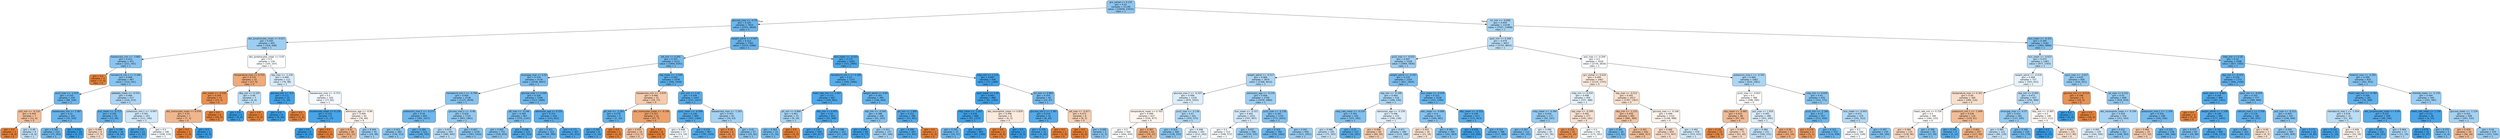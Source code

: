 digraph Tree {
node [shape=box, style="filled, rounded", color="black", fontname="helvetica"] ;
edge [fontname="helvetica"] ;
0 [label="gcs_verbal <= 0.155\ngini = 0.42\nsamples = 21148\nvalue = [10058, 23432]\nclass = 1", fillcolor="#8ec7f0"] ;
1 [label="glucose_max <= -0.79\ngini = 0.325\nsamples = 7910\nvalue = [2551, 9934]\nclass = 1", fillcolor="#6cb6ec"] ;
0 -> 1 [labeldistance=2.5, labelangle=45, headlabel="True"] ;
2 [label="abs_lymphocytes_mean <= 0.021\ngini = 0.445\nsamples = 605\nvalue = [326, 648]\nclass = 1", fillcolor="#9dcef2"] ;
1 -> 2 ;
3 [label="baseexcess_min <= -3.882\ngini = 0.412\nsamples = 471\nvalue = [221, 541]\nclass = 1", fillcolor="#8ac5f0"] ;
2 -> 3 ;
4 [label="gini = 0.0\nsamples = 4\nvalue = [7, 0]\nclass = 0", fillcolor="#e58139"] ;
3 -> 4 ;
5 [label="hematocrit_min.1 <= 0.368\ngini = 0.406\nsamples = 467\nvalue = [214, 541]\nclass = 1", fillcolor="#87c4ef"] ;
3 -> 5 ;
6 [label="pco2_max <= -1.419\ngini = 0.335\nsamples = 250\nvalue = [88, 326]\nclass = 1", fillcolor="#6eb7ec"] ;
5 -> 6 ;
7 [label="po2_min <= -0.116\ngini = 0.444\nsamples = 7\nvalue = [12, 6]\nclass = 0", fillcolor="#f2c09c"] ;
6 -> 7 ;
8 [label="gini = 0.0\nsamples = 3\nvalue = [8, 0]\nclass = 0", fillcolor="#e58139"] ;
7 -> 8 ;
9 [label="gini = 0.48\nsamples = 4\nvalue = [4, 6]\nclass = 1", fillcolor="#bddef6"] ;
7 -> 9 ;
10 [label="baseexcess_min <= 1.087\ngini = 0.31\nsamples = 243\nvalue = [76, 320]\nclass = 1", fillcolor="#68b4eb"] ;
6 -> 10 ;
11 [label="gini = 0.345\nsamples = 214\nvalue = [75, 263]\nclass = 1", fillcolor="#71b9ec"] ;
10 -> 11 ;
12 [label="gini = 0.034\nsamples = 29\nvalue = [1, 57]\nclass = 1", fillcolor="#3c9fe5"] ;
10 -> 12 ;
13 [label="platelets_mean <= -0.541\ngini = 0.466\nsamples = 217\nvalue = [126, 215]\nclass = 1", fillcolor="#add6f4"] ;
5 -> 13 ;
14 [label="bun_mean <= -0.713\ngini = 0.293\nsamples = 54\nvalue = [15, 69]\nclass = 1", fillcolor="#64b2eb"] ;
13 -> 14 ;
15 [label="gini = 0.486\nsamples = 8\nvalue = [7, 5]\nclass = 0", fillcolor="#f8dbc6"] ;
14 -> 15 ;
16 [label="gini = 0.198\nsamples = 46\nvalue = [8, 64]\nclass = 1", fillcolor="#52a9e8"] ;
14 -> 16 ;
17 [label="potassium_min.1 <= -0.997\ngini = 0.491\nsamples = 163\nvalue = [111, 146]\nclass = 1", fillcolor="#d0e8f9"] ;
13 -> 17 ;
18 [label="gini = 0.157\nsamples = 23\nvalue = [3, 32]\nclass = 1", fillcolor="#4ca6e7"] ;
17 -> 18 ;
19 [label="gini = 0.5\nsamples = 140\nvalue = [108, 114]\nclass = 1", fillcolor="#f5fafe"] ;
17 -> 19 ;
20 [label="abs_lymphocytes_mean <= 0.05\ngini = 0.5\nsamples = 134\nvalue = [105, 107]\nclass = 1", fillcolor="#fbfdff"] ;
2 -> 20 ;
21 [label="temperature_max <= 0.753\ngini = 0.375\nsamples = 22\nvalue = [27, 9]\nclass = 0", fillcolor="#eeab7b"] ;
20 -> 21 ;
22 [label="wbc_mean <= -0.556\ngini = 0.204\nsamples = 15\nvalue = [23, 3]\nclass = 0", fillcolor="#e89153"] ;
21 -> 22 ;
23 [label="abs_monocytes_mean <= 0.076\ngini = 0.42\nsamples = 7\nvalue = [7, 3]\nclass = 0", fillcolor="#f0b78e"] ;
22 -> 23 ;
24 [label="gini = 0.0\nsamples = 5\nvalue = [7, 0]\nclass = 0", fillcolor="#e58139"] ;
23 -> 24 ;
25 [label="gini = 0.0\nsamples = 2\nvalue = [0, 3]\nclass = 1", fillcolor="#399de5"] ;
23 -> 25 ;
26 [label="gini = 0.0\nsamples = 8\nvalue = [16, 0]\nclass = 0", fillcolor="#e58139"] ;
22 -> 26 ;
27 [label="dbp_min <= 0.329\ngini = 0.48\nsamples = 7\nvalue = [4, 6]\nclass = 1", fillcolor="#bddef6"] ;
21 -> 27 ;
28 [label="gini = 0.0\nsamples = 5\nvalue = [0, 6]\nclass = 1", fillcolor="#399de5"] ;
27 -> 28 ;
29 [label="gini = 0.0\nsamples = 2\nvalue = [4, 0]\nclass = 0", fillcolor="#e58139"] ;
27 -> 29 ;
30 [label="sbp_max <= -1.236\ngini = 0.494\nsamples = 112\nvalue = [78, 98]\nclass = 1", fillcolor="#d7ebfa"] ;
20 -> 30 ;
31 [label="glucose_min <= -0.2\ngini = 0.111\nsamples = 10\nvalue = [1, 16]\nclass = 1", fillcolor="#45a3e7"] ;
30 -> 31 ;
32 [label="gini = 0.0\nsamples = 9\nvalue = [0, 16]\nclass = 1", fillcolor="#399de5"] ;
31 -> 32 ;
33 [label="gini = 0.0\nsamples = 1\nvalue = [1, 0]\nclass = 0", fillcolor="#e58139"] ;
31 -> 33 ;
34 [label="baseexcess_max <= -0.753\ngini = 0.5\nsamples = 102\nvalue = [77, 82]\nclass = 1", fillcolor="#f3f9fd"] ;
30 -> 34 ;
35 [label="bicarbonate_mean <= 0.126\ngini = 0.133\nsamples = 9\nvalue = [1, 13]\nclass = 1", fillcolor="#48a5e7"] ;
34 -> 35 ;
36 [label="gini = 0.0\nsamples = 8\nvalue = [0, 13]\nclass = 1", fillcolor="#399de5"] ;
35 -> 36 ;
37 [label="gini = 0.0\nsamples = 1\nvalue = [1, 0]\nclass = 0", fillcolor="#e58139"] ;
35 -> 37 ;
38 [label="admission_age <= -0.96\ngini = 0.499\nsamples = 93\nvalue = [76, 69]\nclass = 0", fillcolor="#fdf3ed"] ;
34 -> 38 ;
39 [label="gini = 0.41\nsamples = 48\nvalue = [52, 21]\nclass = 0", fillcolor="#f0b489"] ;
38 -> 39 ;
40 [label="gini = 0.444\nsamples = 45\nvalue = [24, 48]\nclass = 1", fillcolor="#9ccef2"] ;
38 -> 40 ;
41 [label="weight_admit <= 0.447\ngini = 0.312\nsamples = 7305\nvalue = [2225, 9286]\nclass = 1", fillcolor="#68b4eb"] ;
1 -> 41 ;
42 [label="ptt_min <= 0.245\ngini = 0.357\nsamples = 5212\nvalue = [1904, 6291]\nclass = 1", fillcolor="#75bbed"] ;
41 -> 42 ;
43 [label="aniongap_max <= 0.02\ngini = 0.378\nsamples = 4134\nvalue = [1638, 4847]\nclass = 1", fillcolor="#7cbeee"] ;
42 -> 43 ;
44 [label="hematocrit_min.1 <= -0.799\ngini = 0.404\nsamples = 2538\nvalue = [1125, 2878]\nclass = 1", fillcolor="#86c3ef"] ;
43 -> 44 ;
45 [label="potassium_max.1 <= -0.273\ngini = 0.34\nsamples = 803\nvalue = [282, 1017]\nclass = 1", fillcolor="#70b8ec"] ;
44 -> 45 ;
46 [label="gini = 0.423\nsamples = 282\nvalue = [136, 312]\nclass = 1", fillcolor="#8fc8f0"] ;
45 -> 46 ;
47 [label="gini = 0.284\nsamples = 521\nvalue = [146, 705]\nclass = 1", fillcolor="#62b1ea"] ;
45 -> 47 ;
48 [label="glucose_max.2 <= -0.46\ngini = 0.429\nsamples = 1735\nvalue = [843, 1861]\nclass = 1", fillcolor="#93c9f1"] ;
44 -> 48 ;
49 [label="gini = 0.474\nsamples = 505\nvalue = [280, 445]\nclass = 1", fillcolor="#b6dbf5"] ;
48 -> 49 ;
50 [label="gini = 0.407\nsamples = 1230\nvalue = [563, 1416]\nclass = 1", fillcolor="#88c4ef"] ;
48 -> 50 ;
51 [label="glucose_max <= 0.264\ngini = 0.328\nsamples = 1596\nvalue = [513, 1969]\nclass = 1", fillcolor="#6db7ec"] ;
43 -> 51 ;
52 [label="ptt_max <= -0.246\ngini = 0.369\nsamples = 967\nvalue = [370, 1147]\nclass = 1", fillcolor="#79bded"] ;
51 -> 52 ;
53 [label="gini = 0.405\nsamples = 752\nvalue = [328, 833]\nclass = 1", fillcolor="#87c4ef"] ;
52 -> 53 ;
54 [label="gini = 0.208\nsamples = 215\nvalue = [42, 314]\nclass = 1", fillcolor="#53aae8"] ;
52 -> 54 ;
55 [label="admission_age <= 0.255\ngini = 0.252\nsamples = 629\nvalue = [143, 822]\nclass = 1", fillcolor="#5baeea"] ;
51 -> 55 ;
56 [label="gini = 0.321\nsamples = 322\nvalue = [98, 389]\nclass = 1", fillcolor="#6bb6ec"] ;
55 -> 56 ;
57 [label="gini = 0.171\nsamples = 307\nvalue = [45, 433]\nclass = 1", fillcolor="#4ea7e8"] ;
55 -> 57 ;
58 [label="sbp_mean <= -2.195\ngini = 0.263\nsamples = 1078\nvalue = [266, 1444]\nclass = 1", fillcolor="#5dafea"] ;
42 -> 58 ;
59 [label="baseexcess_min <= -3.679\ngini = 0.466\nsamples = 31\nvalue = [29, 17]\nclass = 0", fillcolor="#f4cbad"] ;
58 -> 59 ;
60 [label="ph_min <= -3.183\ngini = 0.278\nsamples = 9\nvalue = [2, 10]\nclass = 1", fillcolor="#61b1ea"] ;
59 -> 60 ;
61 [label="gini = 0.165\nsamples = 8\nvalue = [1, 10]\nclass = 1", fillcolor="#4da7e8"] ;
60 -> 61 ;
62 [label="gini = 0.0\nsamples = 1\nvalue = [1, 0]\nclass = 0", fillcolor="#e58139"] ;
60 -> 62 ;
63 [label="abs_monocytes_mean <= -0.108\ngini = 0.327\nsamples = 22\nvalue = [27, 7]\nclass = 0", fillcolor="#eca26c"] ;
59 -> 63 ;
64 [label="gini = 0.455\nsamples = 14\nvalue = [13, 7]\nclass = 0", fillcolor="#f3c5a4"] ;
63 -> 64 ;
65 [label="gini = 0.0\nsamples = 8\nvalue = [14, 0]\nclass = 0", fillcolor="#e58139"] ;
63 -> 65 ;
66 [label="po2_min <= 1.42\ngini = 0.244\nsamples = 1047\nvalue = [237, 1427]\nclass = 1", fillcolor="#5aade9"] ;
58 -> 66 ;
67 [label="spo2_mean <= -6.568\ngini = 0.226\nsamples = 984\nvalue = [203, 1364]\nclass = 1", fillcolor="#56ace9"] ;
66 -> 67 ;
68 [label="gini = 0.499\nsamples = 17\nvalue = [13, 14]\nclass = 1", fillcolor="#f1f8fd"] ;
67 -> 68 ;
69 [label="gini = 0.216\nsamples = 967\nvalue = [190, 1350]\nclass = 1", fillcolor="#55abe9"] ;
67 -> 69 ;
70 [label="baseexcess_max <= -1.283\ngini = 0.455\nsamples = 63\nvalue = [34, 63]\nclass = 1", fillcolor="#a4d2f3"] ;
66 -> 70 ;
71 [label="gini = 0.18\nsamples = 6\nvalue = [9, 1]\nclass = 0", fillcolor="#e88f4f"] ;
70 -> 71 ;
72 [label="gini = 0.41\nsamples = 57\nvalue = [25, 62]\nclass = 1", fillcolor="#89c5ef"] ;
70 -> 72 ;
73 [label="bun_mean <= -0.223\ngini = 0.175\nsamples = 2093\nvalue = [321, 2995]\nclass = 1", fillcolor="#4ea8e8"] ;
41 -> 73 ;
74 [label="hematocrit_min.1 <= 0.188\ngini = 0.23\nsamples = 1157\nvalue = [246, 1606]\nclass = 1", fillcolor="#57ace9"] ;
73 -> 74 ;
75 [label="heart_rate_min <= -1.507\ngini = 0.171\nsamples = 667\nvalue = [100, 962]\nclass = 1", fillcolor="#4ea7e8"] ;
74 -> 75 ;
76 [label="ph_min <= 0.868\ngini = 0.461\nsamples = 15\nvalue = [9, 16]\nclass = 1", fillcolor="#a8d4f4"] ;
75 -> 76 ;
77 [label="gini = 0.363\nsamples = 14\nvalue = [5, 16]\nclass = 1", fillcolor="#77bced"] ;
76 -> 77 ;
78 [label="gini = 0.0\nsamples = 1\nvalue = [4, 0]\nclass = 0", fillcolor="#e58139"] ;
76 -> 78 ;
79 [label="dbp_min <= 0.503\ngini = 0.16\nsamples = 652\nvalue = [91, 946]\nclass = 1", fillcolor="#4ca6e8"] ;
75 -> 79 ;
80 [label="gini = 0.135\nsamples = 549\nvalue = [64, 817]\nclass = 1", fillcolor="#49a5e7"] ;
79 -> 80 ;
81 [label="gini = 0.286\nsamples = 103\nvalue = [27, 129]\nclass = 1", fillcolor="#62b2ea"] ;
79 -> 81 ;
82 [label="weight_admit <= 0.84\ngini = 0.301\nsamples = 490\nvalue = [146, 644]\nclass = 1", fillcolor="#66b3eb"] ;
74 -> 82 ;
83 [label="sbp_min <= -0.545\ngini = 0.396\nsamples = 206\nvalue = [91, 243]\nclass = 1", fillcolor="#83c2ef"] ;
82 -> 83 ;
84 [label="gini = 0.094\nsamples = 49\nvalue = [4, 77]\nclass = 1", fillcolor="#43a2e6"] ;
83 -> 84 ;
85 [label="gini = 0.451\nsamples = 157\nvalue = [87, 166]\nclass = 1", fillcolor="#a1d0f3"] ;
83 -> 85 ;
86 [label="ph_min <= 1.895\ngini = 0.212\nsamples = 284\nvalue = [55, 401]\nclass = 1", fillcolor="#54aae9"] ;
82 -> 86 ;
87 [label="gini = 0.206\nsamples = 283\nvalue = [53, 401]\nclass = 1", fillcolor="#53aae8"] ;
86 -> 87 ;
88 [label="gini = 0.0\nsamples = 1\nvalue = [2, 0]\nclass = 0", fillcolor="#e58139"] ;
86 -> 88 ;
89 [label="mbp_min <= 1.111\ngini = 0.097\nsamples = 936\nvalue = [75, 1389]\nclass = 1", fillcolor="#44a2e6"] ;
73 -> 89 ;
90 [label="spo2_mean <= 1.26\ngini = 0.083\nsamples = 896\nvalue = [61, 1342]\nclass = 1", fillcolor="#42a1e6"] ;
89 -> 90 ;
91 [label="mbp_mean <= -1.657\ngini = 0.076\nsamples = 890\nvalue = [55, 1337]\nclass = 1", fillcolor="#41a1e6"] ;
90 -> 91 ;
92 [label="gini = 0.335\nsamples = 27\nvalue = [10, 37]\nclass = 1", fillcolor="#6fb7ec"] ;
91 -> 92 ;
93 [label="gini = 0.065\nsamples = 863\nvalue = [45, 1300]\nclass = 1", fillcolor="#40a0e6"] ;
91 -> 93 ;
94 [label="abs_neutrophils_mean <= 0.829\ngini = 0.496\nsamples = 6\nvalue = [6, 5]\nclass = 0", fillcolor="#fbeade"] ;
90 -> 94 ;
95 [label="gini = 0.0\nsamples = 4\nvalue = [6, 0]\nclass = 0", fillcolor="#e58139"] ;
94 -> 95 ;
96 [label="gini = 0.0\nsamples = 2\nvalue = [0, 5]\nclass = 1", fillcolor="#399de5"] ;
94 -> 96 ;
97 [label="inr_min <= 0.965\ngini = 0.354\nsamples = 40\nvalue = [14, 47]\nclass = 1", fillcolor="#74baed"] ;
89 -> 97 ;
98 [label="glucose_min.2 <= 2.381\ngini = 0.219\nsamples = 32\nvalue = [6, 42]\nclass = 1", fillcolor="#55abe9"] ;
97 -> 98 ;
99 [label="gini = 0.159\nsamples = 31\nvalue = [4, 42]\nclass = 1", fillcolor="#4ca6e7"] ;
98 -> 99 ;
100 [label="gini = 0.0\nsamples = 1\nvalue = [2, 0]\nclass = 0", fillcolor="#e58139"] ;
98 -> 100 ;
101 [label="ptt_max <= -0.417\ngini = 0.473\nsamples = 8\nvalue = [8, 5]\nclass = 0", fillcolor="#f5d0b5"] ;
97 -> 101 ;
102 [label="gini = 0.0\nsamples = 3\nvalue = [6, 0]\nclass = 0", fillcolor="#e58139"] ;
101 -> 102 ;
103 [label="gini = 0.408\nsamples = 5\nvalue = [2, 5]\nclass = 1", fillcolor="#88c4ef"] ;
101 -> 103 ;
104 [label="inr_min <= -0.099\ngini = 0.459\nsamples = 13238\nvalue = [7507, 13498]\nclass = 1", fillcolor="#a7d4f3"] ;
0 -> 104 [labeldistance=2.5, labelangle=-45, headlabel="False"] ;
105 [label="spo2_min <= 0.268\ngini = 0.479\nsamples = 9057\nvalue = [5703, 8652]\nclass = 1", fillcolor="#bcdef6"] ;
104 -> 105 ;
106 [label="pco2_max <= -0.052\ngini = 0.447\nsamples = 5528\nvalue = [2969, 5836]\nclass = 1", fillcolor="#9ecff2"] ;
105 -> 106 ;
107 [label="weight_admit <= -0.517\ngini = 0.466\nsamples = 3974\nvalue = [2348, 4012]\nclass = 1", fillcolor="#add6f4"] ;
106 -> 107 ;
108 [label="glucose_max.2 <= -0.325\ngini = 0.496\nsamples = 1218\nvalue = [870, 1052]\nclass = 1", fillcolor="#ddeefb"] ;
107 -> 108 ;
109 [label="temperature_mean <= 0.763\ngini = 0.499\nsamples = 627\nvalue = [520, 477]\nclass = 0", fillcolor="#fdf5ef"] ;
108 -> 109 ;
110 [label="gini = 0.5\nsamples = 564\nvalue = [444, 450]\nclass = 1", fillcolor="#fcfeff"] ;
109 -> 110 ;
111 [label="gini = 0.387\nsamples = 63\nvalue = [76, 27]\nclass = 0", fillcolor="#eeae7f"] ;
109 -> 111 ;
112 [label="pco2_max <= -0.138\ngini = 0.47\nsamples = 591\nvalue = [350, 575]\nclass = 1", fillcolor="#b2d9f5"] ;
108 -> 112 ;
113 [label="gini = 0.414\nsamples = 300\nvalue = [138, 333]\nclass = 1", fillcolor="#8bc6f0"] ;
112 -> 113 ;
114 [label="gini = 0.498\nsamples = 291\nvalue = [212, 242]\nclass = 1", fillcolor="#e6f3fc"] ;
112 -> 114 ;
115 [label="admission_age <= -0.239\ngini = 0.444\nsamples = 2756\nvalue = [1478, 2960]\nclass = 1", fillcolor="#9ccef2"] ;
107 -> 115 ;
116 [label="bun_mean <= -0.321\ngini = 0.492\nsamples = 1031\nvalue = [707, 907]\nclass = 1", fillcolor="#d3e9f9"] ;
115 -> 116 ;
117 [label="gini = 0.5\nsamples = 723\nvalue = [548, 572]\nclass = 1", fillcolor="#f7fbfe"] ;
116 -> 117 ;
118 [label="gini = 0.437\nsamples = 308\nvalue = [159, 335]\nclass = 1", fillcolor="#97ccf1"] ;
116 -> 118 ;
119 [label="pco2_max <= -0.138\ngini = 0.397\nsamples = 1725\nvalue = [771, 2053]\nclass = 1", fillcolor="#83c2ef"] ;
115 -> 119 ;
120 [label="gini = 0.324\nsamples = 769\nvalue = [256, 1002]\nclass = 1", fillcolor="#6cb6ec"] ;
119 -> 120 ;
121 [label="gini = 0.441\nsamples = 956\nvalue = [515, 1051]\nclass = 1", fillcolor="#9acdf2"] ;
119 -> 121 ;
122 [label="weight_admit <= -0.297\ngini = 0.379\nsamples = 1554\nvalue = [621, 1824]\nclass = 1", fillcolor="#7cbeee"] ;
106 -> 122 ;
123 [label="sbp_min <= -0.198\ngini = 0.464\nsamples = 516\nvalue = [306, 530]\nclass = 1", fillcolor="#abd6f4"] ;
122 -> 123 ;
124 [label="resp_rate_mean <= -0.224\ngini = 0.393\nsamples = 242\nvalue = [107, 292]\nclass = 1", fillcolor="#82c1ef"] ;
123 -> 124 ;
125 [label="gini = 0.486\nsamples = 105\nvalue = [75, 105]\nclass = 1", fillcolor="#c6e3f8"] ;
124 -> 125 ;
126 [label="gini = 0.25\nsamples = 137\nvalue = [32, 187]\nclass = 1", fillcolor="#5baee9"] ;
124 -> 126 ;
127 [label="admission_age <= -0.156\ngini = 0.496\nsamples = 274\nvalue = [199, 238]\nclass = 1", fillcolor="#dfeffb"] ;
123 -> 127 ;
128 [label="gini = 0.468\nsamples = 85\nvalue = [84, 50]\nclass = 0", fillcolor="#f4ccaf"] ;
127 -> 128 ;
129 [label="gini = 0.471\nsamples = 189\nvalue = [115, 188]\nclass = 1", fillcolor="#b2d9f5"] ;
127 -> 129 ;
130 [label="bun_mean <= -0.419\ngini = 0.315\nsamples = 1038\nvalue = [315, 1294]\nclass = 1", fillcolor="#69b5eb"] ;
122 -> 130 ;
131 [label="wbc_mean <= -0.606\ngini = 0.4\nsamples = 425\nvalue = [184, 481]\nclass = 1", fillcolor="#85c2ef"] ;
130 -> 131 ;
132 [label="gini = 0.493\nsamples = 26\nvalue = [23, 18]\nclass = 0", fillcolor="#f9e4d4"] ;
131 -> 132 ;
133 [label="gini = 0.383\nsamples = 399\nvalue = [161, 463]\nclass = 1", fillcolor="#7ebfee"] ;
131 -> 133 ;
134 [label="dbp_mean <= -0.552\ngini = 0.239\nsamples = 613\nvalue = [131, 813]\nclass = 1", fillcolor="#59ade9"] ;
130 -> 134 ;
135 [label="gini = 0.078\nsamples = 215\nvalue = [14, 329]\nclass = 1", fillcolor="#41a1e6"] ;
134 -> 135 ;
136 [label="gini = 0.314\nsamples = 398\nvalue = [117, 484]\nclass = 1", fillcolor="#69b5eb"] ;
134 -> 136 ;
137 [label="po2_max <= -0.204\ngini = 0.5\nsamples = 3529\nvalue = [2734, 2816]\nclass = 1", fillcolor="#f9fcfe"] ;
105 -> 137 ;
138 [label="gcs_verbal <= 0.618\ngini = 0.495\nsamples = 2467\nvalue = [2124, 1755]\nclass = 0", fillcolor="#fae9dd"] ;
137 -> 138 ;
139 [label="mbp_min <= 0.034\ngini = 0.498\nsamples = 454\nvalue = [337, 388]\nclass = 1", fillcolor="#e5f2fc"] ;
138 -> 139 ;
140 [label="mbp_mean <= -0.394\ngini = 0.434\nsamples = 177\nvalue = [92, 197]\nclass = 1", fillcolor="#95cbf1"] ;
139 -> 140 ;
141 [label="gini = 0.367\nsamples = 112\nvalue = [45, 141]\nclass = 1", fillcolor="#78bced"] ;
140 -> 141 ;
142 [label="gini = 0.496\nsamples = 65\nvalue = [47, 56]\nclass = 1", fillcolor="#dfeffb"] ;
140 -> 142 ;
143 [label="sbp_max <= -0.599\ngini = 0.492\nsamples = 277\nvalue = [245, 191]\nclass = 0", fillcolor="#f9e3d3"] ;
139 -> 143 ;
144 [label="gini = 0.219\nsamples = 43\nvalue = [70, 10]\nclass = 0", fillcolor="#e99355"] ;
143 -> 144 ;
145 [label="gini = 0.5\nsamples = 234\nvalue = [175, 181]\nclass = 1", fillcolor="#f8fcfe"] ;
143 -> 145 ;
146 [label="sbp_max <= -0.512\ngini = 0.491\nsamples = 2013\nvalue = [1787, 1367]\nclass = 0", fillcolor="#f9e1d0"] ;
138 -> 146 ;
147 [label="dbp_min <= -1.233\ngini = 0.456\nsamples = 681\nvalue = [681, 369]\nclass = 0", fillcolor="#f3c5a4"] ;
146 -> 147 ;
148 [label="gini = 0.361\nsamples = 39\nvalue = [13, 42]\nclass = 1", fillcolor="#76bbed"] ;
147 -> 148 ;
149 [label="gini = 0.441\nsamples = 642\nvalue = [668, 327]\nclass = 0", fillcolor="#f2bf9a"] ;
147 -> 149 ;
150 [label="glucose_max <= -0.146\ngini = 0.499\nsamples = 1332\nvalue = [1106, 998]\nclass = 0", fillcolor="#fcf3ec"] ;
146 -> 150 ;
151 [label="gini = 0.488\nsamples = 854\nvalue = [773, 567]\nclass = 0", fillcolor="#f8ddca"] ;
150 -> 151 ;
152 [label="gini = 0.492\nsamples = 478\nvalue = [333, 431]\nclass = 1", fillcolor="#d2e9f9"] ;
150 -> 152 ;
153 [label="potassium_max.1 <= -0.392\ngini = 0.464\nsamples = 1062\nvalue = [610, 1061]\nclass = 1", fillcolor="#abd5f4"] ;
137 -> 153 ;
154 [label="pco2_max <= -0.821\ngini = 0.5\nsamples = 386\nvalue = [298, 290]\nclass = 0", fillcolor="#fefcfa"] ;
153 -> 154 ;
155 [label="sbp_mean <= -0.482\ngini = 0.433\nsamples = 98\nvalue = [97, 45]\nclass = 0", fillcolor="#f1bb95"] ;
154 -> 155 ;
156 [label="gini = 0.142\nsamples = 23\nvalue = [36, 3]\nclass = 0", fillcolor="#e78c49"] ;
155 -> 156 ;
157 [label="gini = 0.483\nsamples = 75\nvalue = [61, 42]\nclass = 0", fillcolor="#f7d8c1"] ;
155 -> 157 ;
158 [label="po2_max <= 1.916\ngini = 0.495\nsamples = 288\nvalue = [201, 245]\nclass = 1", fillcolor="#dbedfa"] ;
154 -> 158 ;
159 [label="gini = 0.484\nsamples = 251\nvalue = [160, 231]\nclass = 1", fillcolor="#c2e1f7"] ;
158 -> 159 ;
160 [label="gini = 0.38\nsamples = 37\nvalue = [41, 14]\nclass = 0", fillcolor="#eeac7d"] ;
158 -> 160 ;
161 [label="mbp_min <= 0.034\ngini = 0.41\nsamples = 676\nvalue = [312, 771]\nclass = 1", fillcolor="#89c5f0"] ;
153 -> 161 ;
162 [label="pco2_min <= -2.168\ngini = 0.33\nsamples = 357\nvalue = [121, 459]\nclass = 1", fillcolor="#6db7ec"] ;
161 -> 162 ;
163 [label="gini = 0.278\nsamples = 4\nvalue = [5, 1]\nclass = 0", fillcolor="#ea9a61"] ;
162 -> 163 ;
164 [label="gini = 0.322\nsamples = 353\nvalue = [116, 458]\nclass = 1", fillcolor="#6bb6ec"] ;
162 -> 164 ;
165 [label="bun_mean <= -0.443\ngini = 0.471\nsamples = 319\nvalue = [191, 312]\nclass = 1", fillcolor="#b2d9f5"] ;
161 -> 165 ;
166 [label="gini = 0.5\nsamples = 160\nvalue = [122, 128]\nclass = 1", fillcolor="#f6fafe"] ;
165 -> 166 ;
167 [label="gini = 0.397\nsamples = 159\nvalue = [69, 184]\nclass = 1", fillcolor="#83c2ef"] ;
165 -> 167 ;
168 [label="bun_mean <= -0.321\ngini = 0.395\nsamples = 4181\nvalue = [1804, 4846]\nclass = 1", fillcolor="#83c1ef"] ;
104 -> 168 ;
169 [label="bun_mean <= -0.615\ngini = 0.475\nsamples = 1583\nvalue = [977, 1543]\nclass = 1", fillcolor="#b6dbf5"] ;
168 -> 169 ;
170 [label="weight_admit <= -0.418\ngini = 0.498\nsamples = 727\nvalue = [543, 622]\nclass = 1", fillcolor="#e6f3fc"] ;
169 -> 170 ;
171 [label="temperature_max <= 0.301\ngini = 0.49\nsamples = 300\nvalue = [289, 216]\nclass = 0", fillcolor="#f8dfcd"] ;
170 -> 171 ;
172 [label="heart_rate_min <= 0.726\ngini = 0.5\nsamples = 184\nvalue = [160, 155]\nclass = 0", fillcolor="#fefbf9"] ;
171 -> 172 ;
173 [label="gini = 0.484\nsamples = 135\nvalue = [138, 96]\nclass = 0", fillcolor="#f7d9c3"] ;
172 -> 173 ;
174 [label="gini = 0.396\nsamples = 49\nvalue = [22, 59]\nclass = 1", fillcolor="#83c2ef"] ;
172 -> 174 ;
175 [label="potassium_min.1 <= -1.699\ngini = 0.436\nsamples = 116\nvalue = [129, 61]\nclass = 0", fillcolor="#f1bd97"] ;
171 -> 175 ;
176 [label="gini = 0.245\nsamples = 9\nvalue = [2, 12]\nclass = 1", fillcolor="#5aade9"] ;
175 -> 176 ;
177 [label="gini = 0.402\nsamples = 107\nvalue = [127, 49]\nclass = 0", fillcolor="#efb285"] ;
175 -> 177 ;
178 [label="sbp_min <= 0.495\ngini = 0.473\nsamples = 427\nvalue = [254, 406]\nclass = 1", fillcolor="#b5daf5"] ;
170 -> 178 ;
179 [label="aniongap_max <= -0.57\ngini = 0.433\nsamples = 281\nvalue = [137, 295]\nclass = 1", fillcolor="#95cbf1"] ;
178 -> 179 ;
180 [label="gini = 0.485\nsamples = 122\nvalue = [84, 119]\nclass = 1", fillcolor="#c5e2f7"] ;
179 -> 180 ;
181 [label="gini = 0.356\nsamples = 159\nvalue = [53, 176]\nclass = 1", fillcolor="#75bbed"] ;
179 -> 181 ;
182 [label="dbp_min <= -0.365\ngini = 0.5\nsamples = 146\nvalue = [117, 111]\nclass = 0", fillcolor="#fef9f5"] ;
178 -> 182 ;
183 [label="gini = 0.0\nsamples = 11\nvalue = [0, 21]\nclass = 1", fillcolor="#399de5"] ;
182 -> 183 ;
184 [label="gini = 0.491\nsamples = 135\nvalue = [117, 90]\nclass = 0", fillcolor="#f9e2d1"] ;
182 -> 184 ;
185 [label="spo2_max <= -3.657\ngini = 0.435\nsamples = 856\nvalue = [434, 921]\nclass = 1", fillcolor="#96cbf1"] ;
169 -> 185 ;
186 [label="glucose_min <= -0.214\ngini = 0.198\nsamples = 8\nvalue = [16, 2]\nclass = 0", fillcolor="#e89152"] ;
185 -> 186 ;
187 [label="gini = 0.0\nsamples = 1\nvalue = [0, 2]\nclass = 1", fillcolor="#399de5"] ;
186 -> 187 ;
188 [label="gini = 0.0\nsamples = 7\nvalue = [16, 0]\nclass = 0", fillcolor="#e58139"] ;
186 -> 188 ;
189 [label="ph_max <= 0.152\ngini = 0.43\nsamples = 848\nvalue = [418, 919]\nclass = 1", fillcolor="#93caf1"] ;
185 -> 189 ;
190 [label="abs_neutrophils_mean <= -0.199\ngini = 0.459\nsamples = 550\nvalue = [312, 563]\nclass = 1", fillcolor="#a7d3f3"] ;
189 -> 190 ;
191 [label="gini = 0.495\nsamples = 229\nvalue = [164, 200]\nclass = 1", fillcolor="#dbedfa"] ;
190 -> 191 ;
192 [label="gini = 0.411\nsamples = 321\nvalue = [148, 363]\nclass = 1", fillcolor="#8ac5f0"] ;
190 -> 192 ;
193 [label="potassium_max.1 <= -1.109\ngini = 0.354\nsamples = 298\nvalue = [106, 356]\nclass = 1", fillcolor="#74baed"] ;
189 -> 193 ;
194 [label="gini = 0.466\nsamples = 20\nvalue = [17, 10]\nclass = 0", fillcolor="#f4cbad"] ;
193 -> 194 ;
195 [label="gini = 0.325\nsamples = 278\nvalue = [89, 346]\nclass = 1", fillcolor="#6cb6ec"] ;
193 -> 195 ;
196 [label="mbp_min <= 0.18\ngini = 0.32\nsamples = 2598\nvalue = [827, 3303]\nclass = 1", fillcolor="#6bb6ec"] ;
168 -> 196 ;
197 [label="sbp_min <= -0.372\ngini = 0.276\nsamples = 1773\nvalue = [466, 2350]\nclass = 1", fillcolor="#60b0ea"] ;
196 -> 197 ;
198 [label="spo2_max <= -8.801\ngini = 0.204\nsamples = 996\nvalue = [182, 1401]\nclass = 1", fillcolor="#53aae8"] ;
197 -> 198 ;
199 [label="gini = 0.0\nsamples = 4\nvalue = [5, 0]\nclass = 0", fillcolor="#e58139"] ;
198 -> 199 ;
200 [label="weight_admit <= -1.109\ngini = 0.199\nsamples = 992\nvalue = [177, 1401]\nclass = 1", fillcolor="#52a9e8"] ;
198 -> 200 ;
201 [label="gini = 0.373\nsamples = 83\nvalue = [29, 88]\nclass = 1", fillcolor="#7abdee"] ;
200 -> 201 ;
202 [label="gini = 0.182\nsamples = 909\nvalue = [148, 1313]\nclass = 1", fillcolor="#4fa8e8"] ;
200 -> 202 ;
203 [label="spo2_min <= -0.029\ngini = 0.355\nsamples = 777\nvalue = [284, 949]\nclass = 1", fillcolor="#74baed"] ;
197 -> 203 ;
204 [label="calcium_max.1 <= 2.558\ngini = 0.276\nsamples = 346\nvalue = [90, 455]\nclass = 1", fillcolor="#60b0ea"] ;
203 -> 204 ;
205 [label="gini = 0.269\nsamples = 343\nvalue = [86, 452]\nclass = 1", fillcolor="#5fb0ea"] ;
204 -> 205 ;
206 [label="gini = 0.49\nsamples = 3\nvalue = [4, 3]\nclass = 0", fillcolor="#f8e0ce"] ;
204 -> 206 ;
207 [label="po2_max <= -0.212\ngini = 0.405\nsamples = 431\nvalue = [194, 494]\nclass = 1", fillcolor="#87c3ef"] ;
203 -> 207 ;
208 [label="gini = 0.429\nsamples = 369\nvalue = [185, 409]\nclass = 1", fillcolor="#93c9f1"] ;
207 -> 208 ;
209 [label="gini = 0.173\nsamples = 62\nvalue = [9, 85]\nclass = 1", fillcolor="#4ea7e8"] ;
207 -> 209 ;
210 [label="totalco2_max <= -0.205\ngini = 0.399\nsamples = 825\nvalue = [361, 953]\nclass = 1", fillcolor="#84c2ef"] ;
196 -> 210 ;
211 [label="heart_rate_min <= -0.784\ngini = 0.269\nsamples = 281\nvalue = [70, 368]\nclass = 1", fillcolor="#5fb0ea"] ;
210 -> 211 ;
212 [label="hematocrit_max.1 <= -1.054\ngini = 0.478\nsamples = 32\nvalue = [21, 32]\nclass = 1", fillcolor="#bbddf6"] ;
211 -> 212 ;
213 [label="gini = 0.124\nsamples = 10\nvalue = [1, 14]\nclass = 1", fillcolor="#47a4e7"] ;
212 -> 213 ;
214 [label="gini = 0.499\nsamples = 22\nvalue = [20, 18]\nclass = 0", fillcolor="#fcf2eb"] ;
212 -> 214 ;
215 [label="abs_lymphocytes_mean <= 0.09\ngini = 0.222\nsamples = 249\nvalue = [49, 336]\nclass = 1", fillcolor="#56abe9"] ;
211 -> 215 ;
216 [label="gini = 0.191\nsamples = 232\nvalue = [38, 317]\nclass = 1", fillcolor="#51a9e8"] ;
215 -> 216 ;
217 [label="gini = 0.464\nsamples = 17\nvalue = [11, 19]\nclass = 1", fillcolor="#acd6f4"] ;
215 -> 217 ;
218 [label="chloride_mean <= -2.178\ngini = 0.444\nsamples = 544\nvalue = [291, 585]\nclass = 1", fillcolor="#9bcef2"] ;
210 -> 218 ;
219 [label="heart_rate_mean <= 1.756\ngini = 0.131\nsamples = 36\nvalue = [4, 53]\nclass = 1", fillcolor="#48a4e7"] ;
218 -> 219 ;
220 [label="gini = 0.078\nsamples = 31\nvalue = [2, 47]\nclass = 1", fillcolor="#41a1e6"] ;
219 -> 220 ;
221 [label="gini = 0.375\nsamples = 5\nvalue = [2, 6]\nclass = 1", fillcolor="#7bbeee"] ;
219 -> 221 ;
222 [label="glucose_mean <= -1.124\ngini = 0.455\nsamples = 508\nvalue = [287, 532]\nclass = 1", fillcolor="#a4d2f3"] ;
218 -> 222 ;
223 [label="gini = 0.426\nsamples = 34\nvalue = [36, 16]\nclass = 0", fillcolor="#f1b991"] ;
222 -> 223 ;
224 [label="gini = 0.44\nsamples = 474\nvalue = [251, 516]\nclass = 1", fillcolor="#99cdf2"] ;
222 -> 224 ;
}